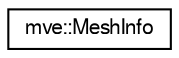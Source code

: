 digraph "Graphical Class Hierarchy"
{
  edge [fontname="FreeSans",fontsize="10",labelfontname="FreeSans",labelfontsize="10"];
  node [fontname="FreeSans",fontsize="10",shape=record];
  rankdir="LR";
  Node0 [label="mve::MeshInfo",height=0.2,width=0.4,color="black", fillcolor="white", style="filled",URL="$classmve_1_1_mesh_info.html"];
}
